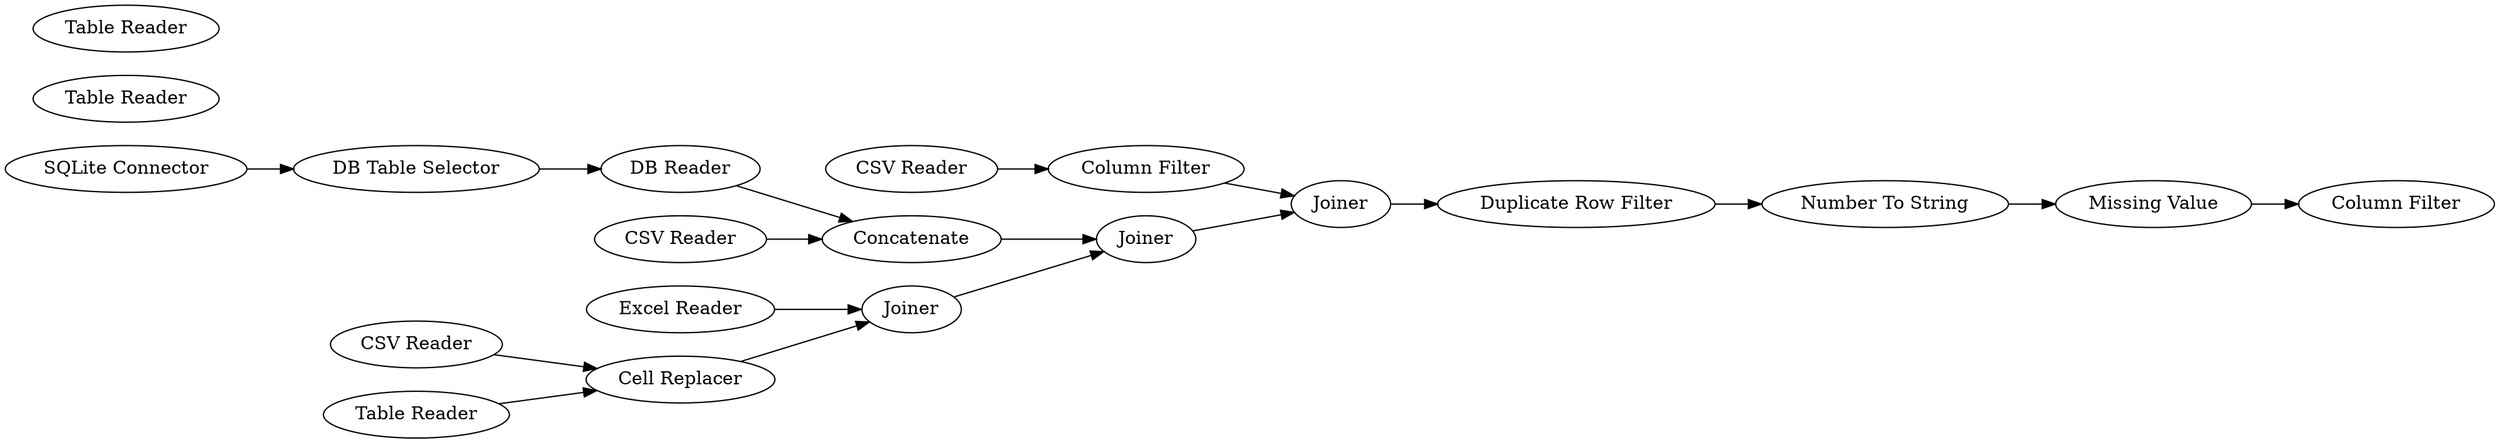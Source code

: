 digraph {
	129 [label="Cell Replacer"]
	143 [label=Concatenate]
	240 [label="Missing Value"]
	246 [label="SQLite Connector"]
	247 [label="DB Reader"]
	248 [label="DB Table Selector"]
	249 [label="Duplicate Row Filter"]
	250 [label="Number To String"]
	253 [label="Column Filter"]
	254 [label="Column Filter"]
	255 [label="CSV Reader"]
	256 [label="CSV Reader"]
	257 [label="Excel Reader"]
	258 [label="CSV Reader"]
	259 [label="Table Reader"]
	260 [label=Joiner]
	261 [label=Joiner]
	262 [label=Joiner]
	314 [label="Table Reader"]
	316 [label="Table Reader"]
	129 -> 260
	143 -> 261
	240 -> 254
	246 -> 248
	247 -> 143
	248 -> 247
	249 -> 250
	250 -> 240
	253 -> 262
	255 -> 253
	256 -> 129
	257 -> 260
	258 -> 143
	259 -> 129
	260 -> 261
	261 -> 262
	262 -> 249
	rankdir=LR
}
